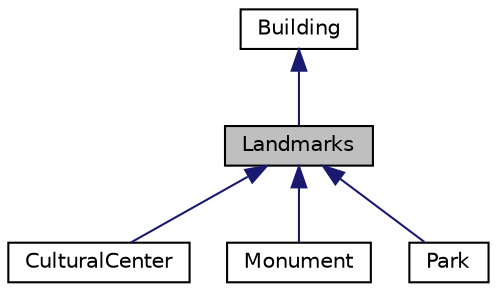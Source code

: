 digraph "Landmarks"
{
 // LATEX_PDF_SIZE
  edge [fontname="Helvetica",fontsize="10",labelfontname="Helvetica",labelfontsize="10"];
  node [fontname="Helvetica",fontsize="10",shape=record];
  Node1 [label="Landmarks",height=0.2,width=0.4,color="black", fillcolor="grey75", style="filled", fontcolor="black",tooltip="Represents a landmark building with entertainment features."];
  Node2 -> Node1 [dir="back",color="midnightblue",fontsize="10",style="solid",fontname="Helvetica"];
  Node2 [label="Building",height=0.2,width=0.4,color="black", fillcolor="white", style="filled",URL="$classBuilding.html",tooltip="Abstract base class representing a building with facilities, citizens, and utilities."];
  Node1 -> Node3 [dir="back",color="midnightblue",fontsize="10",style="solid",fontname="Helvetica"];
  Node3 [label="CulturalCenter",height=0.2,width=0.4,color="black", fillcolor="white", style="filled",URL="$classCulturalCenter.html",tooltip="Represents a cultural center landmark."];
  Node1 -> Node4 [dir="back",color="midnightblue",fontsize="10",style="solid",fontname="Helvetica"];
  Node4 [label="Monument",height=0.2,width=0.4,color="black", fillcolor="white", style="filled",URL="$classMonument.html",tooltip="Represents a monument, which is a specific type of landmark."];
  Node1 -> Node5 [dir="back",color="midnightblue",fontsize="10",style="solid",fontname="Helvetica"];
  Node5 [label="Park",height=0.2,width=0.4,color="black", fillcolor="white", style="filled",URL="$classPark.html",tooltip="Represents a park, which is a type of landmark."];
}
